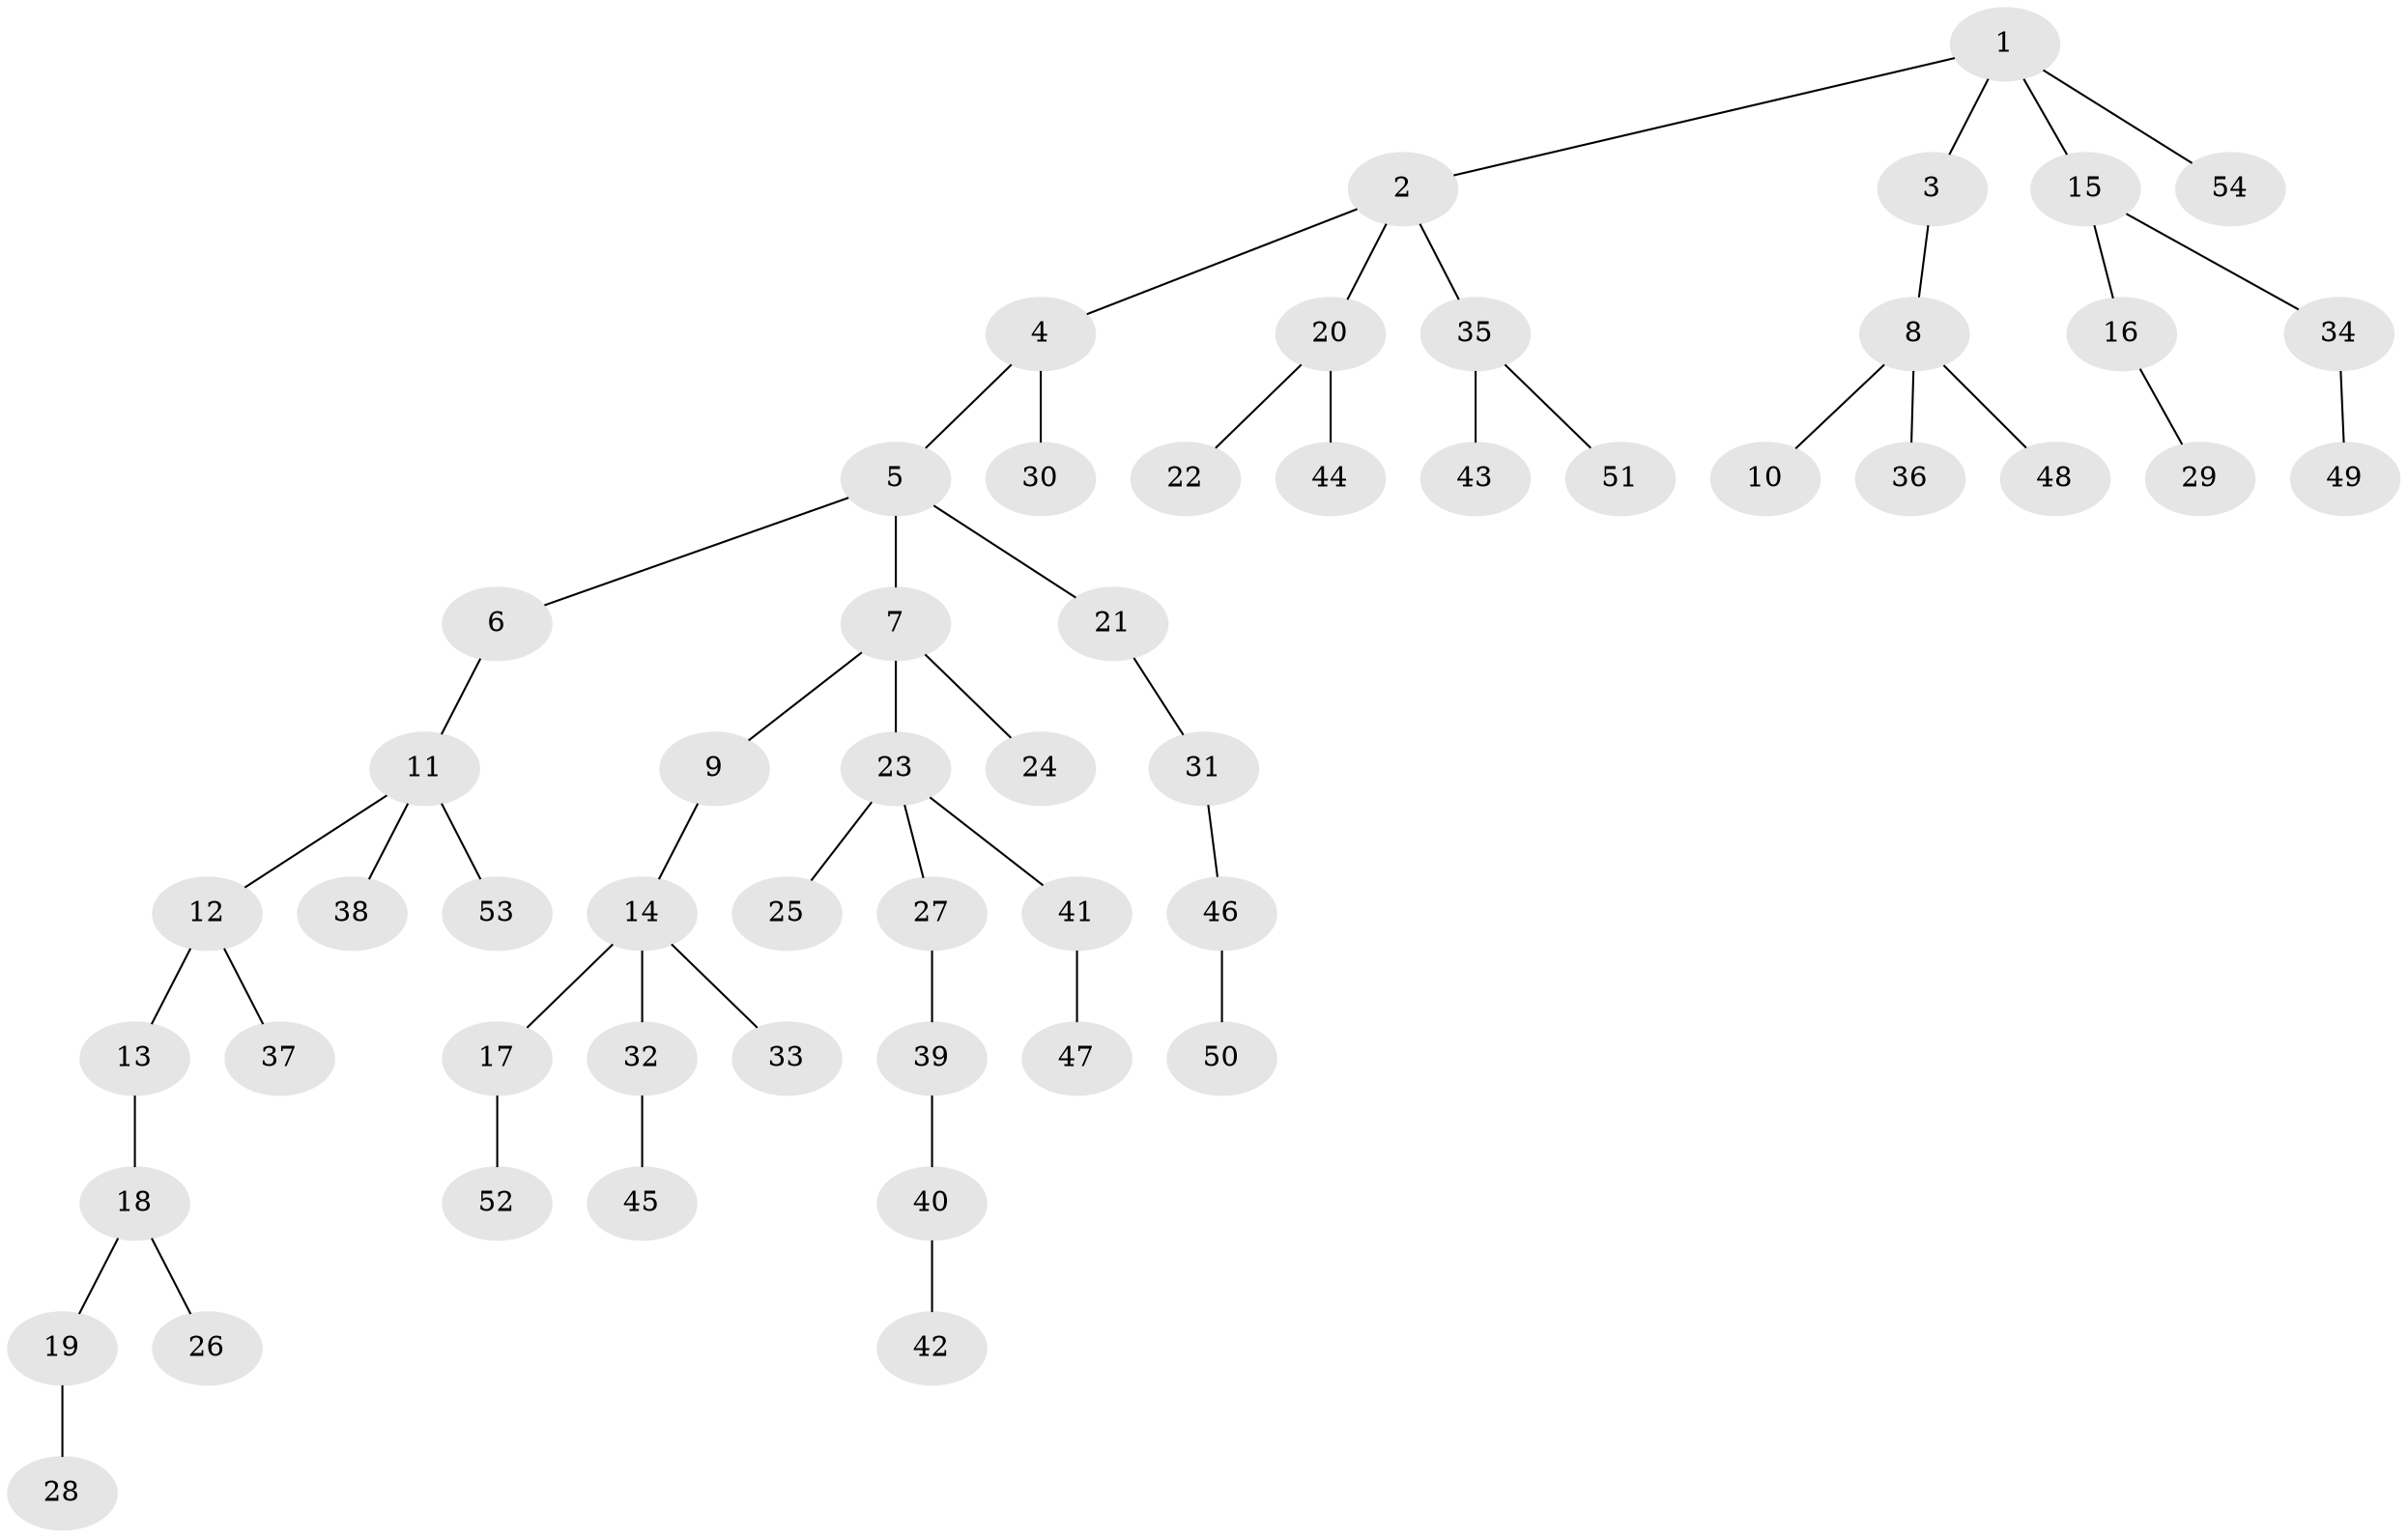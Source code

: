 // Generated by graph-tools (version 1.1) at 2025/11/02/27/25 16:11:29]
// undirected, 54 vertices, 53 edges
graph export_dot {
graph [start="1"]
  node [color=gray90,style=filled];
  1;
  2;
  3;
  4;
  5;
  6;
  7;
  8;
  9;
  10;
  11;
  12;
  13;
  14;
  15;
  16;
  17;
  18;
  19;
  20;
  21;
  22;
  23;
  24;
  25;
  26;
  27;
  28;
  29;
  30;
  31;
  32;
  33;
  34;
  35;
  36;
  37;
  38;
  39;
  40;
  41;
  42;
  43;
  44;
  45;
  46;
  47;
  48;
  49;
  50;
  51;
  52;
  53;
  54;
  1 -- 2;
  1 -- 3;
  1 -- 15;
  1 -- 54;
  2 -- 4;
  2 -- 20;
  2 -- 35;
  3 -- 8;
  4 -- 5;
  4 -- 30;
  5 -- 6;
  5 -- 7;
  5 -- 21;
  6 -- 11;
  7 -- 9;
  7 -- 23;
  7 -- 24;
  8 -- 10;
  8 -- 36;
  8 -- 48;
  9 -- 14;
  11 -- 12;
  11 -- 38;
  11 -- 53;
  12 -- 13;
  12 -- 37;
  13 -- 18;
  14 -- 17;
  14 -- 32;
  14 -- 33;
  15 -- 16;
  15 -- 34;
  16 -- 29;
  17 -- 52;
  18 -- 19;
  18 -- 26;
  19 -- 28;
  20 -- 22;
  20 -- 44;
  21 -- 31;
  23 -- 25;
  23 -- 27;
  23 -- 41;
  27 -- 39;
  31 -- 46;
  32 -- 45;
  34 -- 49;
  35 -- 43;
  35 -- 51;
  39 -- 40;
  40 -- 42;
  41 -- 47;
  46 -- 50;
}
